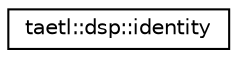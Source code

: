digraph "Graphical Class Hierarchy"
{
  edge [fontname="Helvetica",fontsize="10",labelfontname="Helvetica",labelfontsize="10"];
  node [fontname="Helvetica",fontsize="10",shape=record];
  rankdir="LR";
  Node0 [label="taetl::dsp::identity",height=0.2,width=0.4,color="black", fillcolor="white", style="filled",URL="$structtaetl_1_1dsp_1_1identity.html"];
}

